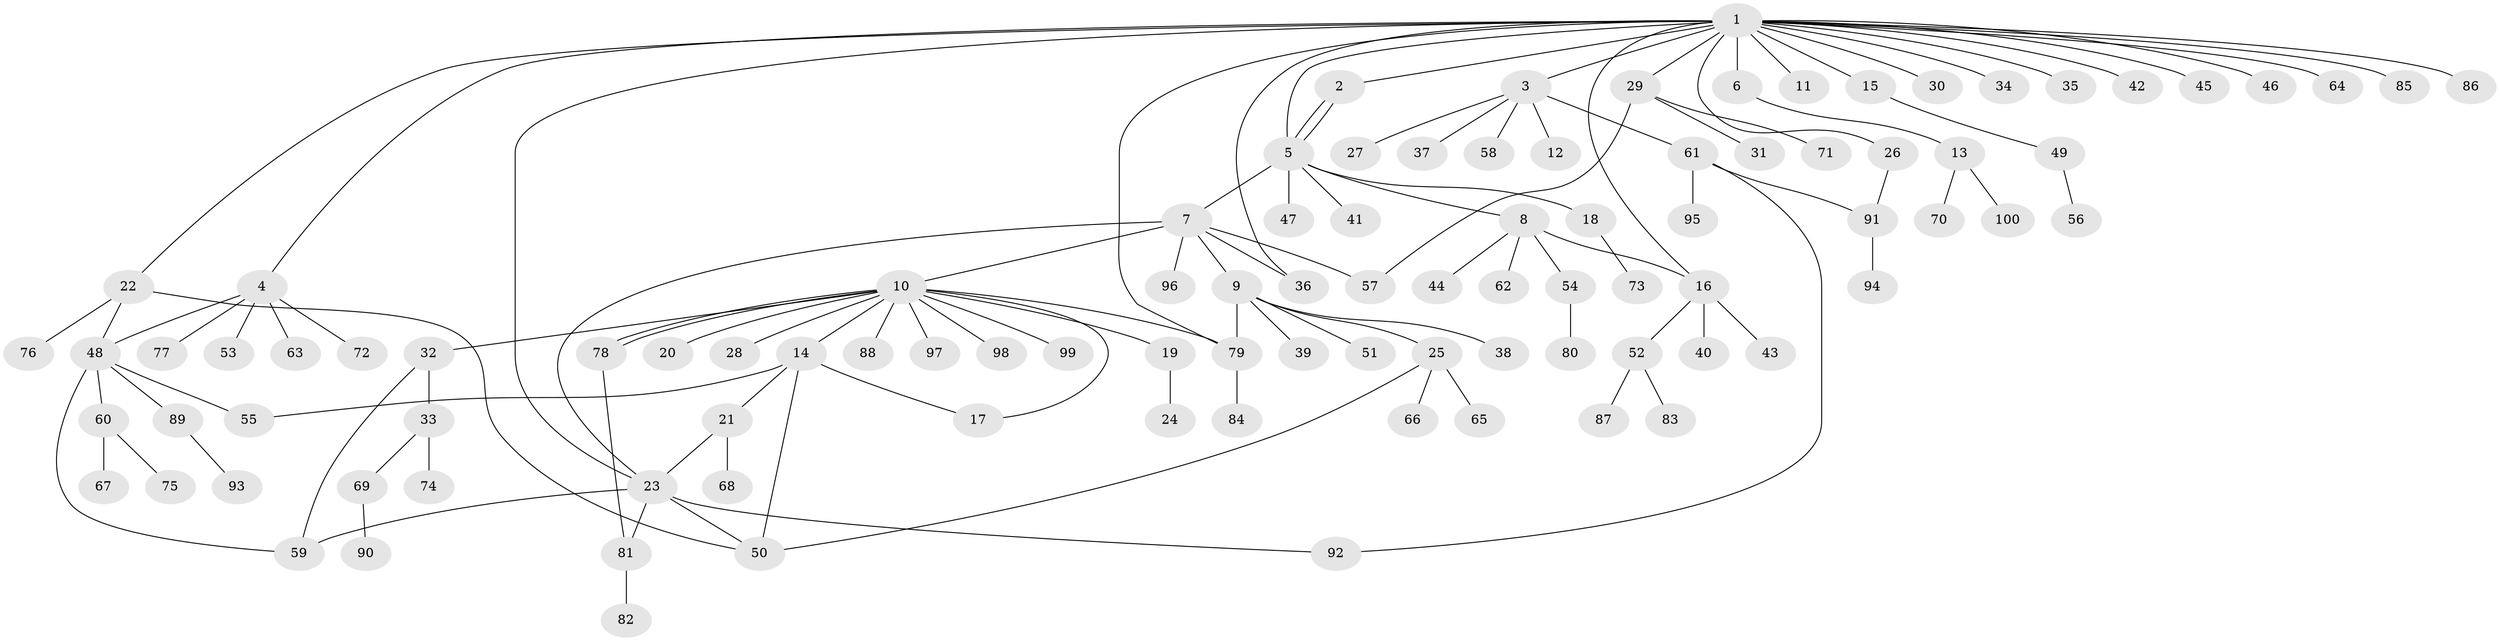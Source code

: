 // Generated by graph-tools (version 1.1) at 2025/38/02/21/25 10:38:54]
// undirected, 100 vertices, 120 edges
graph export_dot {
graph [start="1"]
  node [color=gray90,style=filled];
  1;
  2;
  3;
  4;
  5;
  6;
  7;
  8;
  9;
  10;
  11;
  12;
  13;
  14;
  15;
  16;
  17;
  18;
  19;
  20;
  21;
  22;
  23;
  24;
  25;
  26;
  27;
  28;
  29;
  30;
  31;
  32;
  33;
  34;
  35;
  36;
  37;
  38;
  39;
  40;
  41;
  42;
  43;
  44;
  45;
  46;
  47;
  48;
  49;
  50;
  51;
  52;
  53;
  54;
  55;
  56;
  57;
  58;
  59;
  60;
  61;
  62;
  63;
  64;
  65;
  66;
  67;
  68;
  69;
  70;
  71;
  72;
  73;
  74;
  75;
  76;
  77;
  78;
  79;
  80;
  81;
  82;
  83;
  84;
  85;
  86;
  87;
  88;
  89;
  90;
  91;
  92;
  93;
  94;
  95;
  96;
  97;
  98;
  99;
  100;
  1 -- 2;
  1 -- 3;
  1 -- 4;
  1 -- 5;
  1 -- 6;
  1 -- 11;
  1 -- 15;
  1 -- 16;
  1 -- 22;
  1 -- 23;
  1 -- 26;
  1 -- 29;
  1 -- 30;
  1 -- 34;
  1 -- 35;
  1 -- 36;
  1 -- 42;
  1 -- 45;
  1 -- 46;
  1 -- 64;
  1 -- 79;
  1 -- 85;
  1 -- 86;
  2 -- 5;
  2 -- 5;
  3 -- 12;
  3 -- 27;
  3 -- 37;
  3 -- 58;
  3 -- 61;
  4 -- 48;
  4 -- 53;
  4 -- 63;
  4 -- 72;
  4 -- 77;
  5 -- 7;
  5 -- 8;
  5 -- 18;
  5 -- 41;
  5 -- 47;
  6 -- 13;
  7 -- 9;
  7 -- 10;
  7 -- 23;
  7 -- 36;
  7 -- 57;
  7 -- 96;
  8 -- 16;
  8 -- 44;
  8 -- 54;
  8 -- 62;
  9 -- 25;
  9 -- 38;
  9 -- 39;
  9 -- 51;
  9 -- 79;
  10 -- 14;
  10 -- 17;
  10 -- 19;
  10 -- 20;
  10 -- 28;
  10 -- 32;
  10 -- 78;
  10 -- 78;
  10 -- 79;
  10 -- 88;
  10 -- 97;
  10 -- 98;
  10 -- 99;
  13 -- 70;
  13 -- 100;
  14 -- 17;
  14 -- 21;
  14 -- 50;
  14 -- 55;
  15 -- 49;
  16 -- 40;
  16 -- 43;
  16 -- 52;
  18 -- 73;
  19 -- 24;
  21 -- 23;
  21 -- 68;
  22 -- 48;
  22 -- 50;
  22 -- 76;
  23 -- 50;
  23 -- 59;
  23 -- 81;
  23 -- 92;
  25 -- 50;
  25 -- 65;
  25 -- 66;
  26 -- 91;
  29 -- 31;
  29 -- 57;
  29 -- 71;
  32 -- 33;
  32 -- 59;
  33 -- 69;
  33 -- 74;
  48 -- 55;
  48 -- 59;
  48 -- 60;
  48 -- 89;
  49 -- 56;
  52 -- 83;
  52 -- 87;
  54 -- 80;
  60 -- 67;
  60 -- 75;
  61 -- 91;
  61 -- 92;
  61 -- 95;
  69 -- 90;
  78 -- 81;
  79 -- 84;
  81 -- 82;
  89 -- 93;
  91 -- 94;
}
